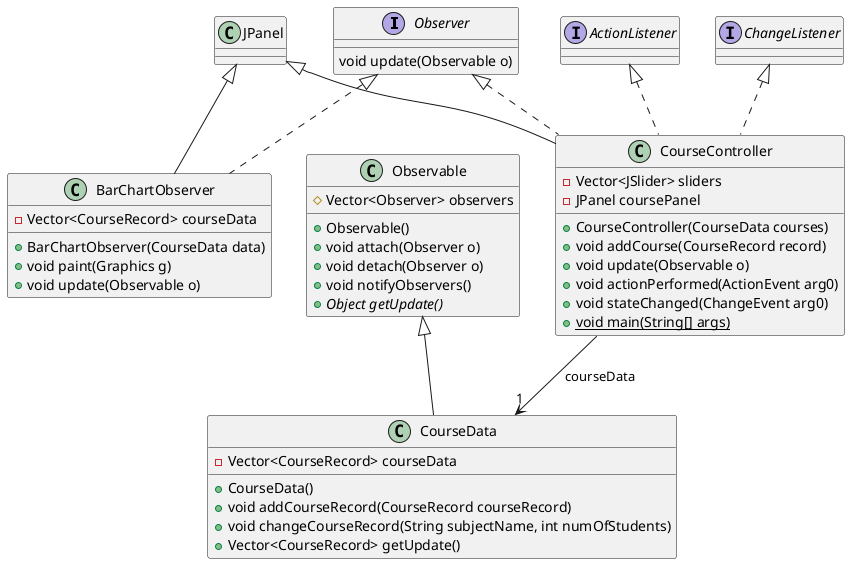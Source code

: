 @startuml
interface Observer [[java:observer.pattern.Observer]] {
	void update(Observable o)
}
class BarChartObserver [[java:observer.pattern.BarChartObserver]] {
	-Vector<CourseRecord> courseData
	+BarChartObserver(CourseData data)
	+void paint(Graphics g)
	+void update(Observable o)
}
class JPanel [[java:javax.swing.JPanel]] {
}
JPanel <|-- BarChartObserver
interface Observer [[java:observer.pattern.Observer]] {
}
Observer <|.. BarChartObserver
abstract class Observable [[java:observer.pattern.Observable]] {
	#Vector<Observer> observers
	+Observable()
	+void attach(Observer o)
	+void detach(Observer o)
	+void notifyObservers()
	+{abstract}Object getUpdate()
}
class CourseController [[java:observer.pattern.CourseController]] {
	-Vector<JSlider> sliders
	-JPanel coursePanel
	+CourseController(CourseData courses)
	+void addCourse(CourseRecord record)
	+void update(Observable o)
	+void actionPerformed(ActionEvent arg0)
	+void stateChanged(ChangeEvent arg0)
	+{static}void main(String[] args)
}
class CourseData [[java:observer.pattern.CourseData]] {
}
CourseController --> "1" CourseData : courseData
class JPanel [[java:javax.swing.JPanel]] {
}
JPanel <|-- CourseController
interface Observer [[java:observer.pattern.Observer]] {
}
Observer <|.. CourseController
interface ChangeListener [[java:javax.swing.event.ChangeListener]] {
}
ChangeListener <|.. CourseController
interface ActionListener [[java:java.awt.event.ActionListener]] {
}
ActionListener <|.. CourseController
class CourseData [[java:observer.pattern.CourseData]] {
	-Vector<CourseRecord> courseData
	+CourseData()
	+void addCourseRecord(CourseRecord courseRecord)
	+void changeCourseRecord(String subjectName, int numOfStudents)
	+Vector<CourseRecord> getUpdate()
}
class Observable [[java:observer.pattern.Observable]] {
}
Observable <|-- CourseData
@enduml